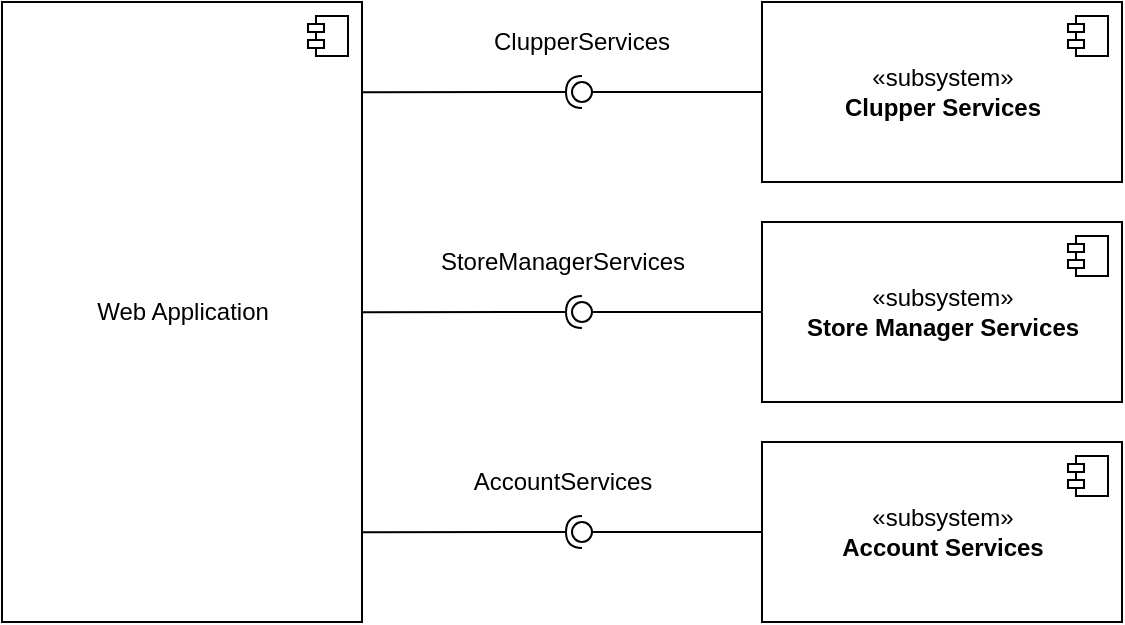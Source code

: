 <mxfile version="14.0.1" type="device"><diagram id="dgsfXtdwmikdNlmFFltT" name="Page-1"><mxGraphModel dx="1133" dy="693" grid="1" gridSize="10" guides="1" tooltips="1" connect="1" arrows="1" fold="1" page="1" pageScale="1" pageWidth="827" pageHeight="1169" math="0" shadow="0"><root><mxCell id="0"/><mxCell id="1" parent="0"/><mxCell id="yC3KopdJXkBTds7Q-X9u-1" value="Web Application" style="html=1;dropTarget=0;" vertex="1" parent="1"><mxGeometry x="160" y="170" width="180" height="310" as="geometry"/></mxCell><mxCell id="yC3KopdJXkBTds7Q-X9u-2" value="" style="shape=module;jettyWidth=8;jettyHeight=4;" vertex="1" parent="yC3KopdJXkBTds7Q-X9u-1"><mxGeometry x="1" width="20" height="20" relative="1" as="geometry"><mxPoint x="-27" y="7" as="offset"/></mxGeometry></mxCell><mxCell id="yC3KopdJXkBTds7Q-X9u-7" value="«subsystem»&lt;br&gt;&lt;b&gt;Clupper Services&lt;/b&gt;" style="html=1;dropTarget=0;" vertex="1" parent="1"><mxGeometry x="540" y="170" width="180" height="90" as="geometry"/></mxCell><mxCell id="yC3KopdJXkBTds7Q-X9u-8" value="" style="shape=module;jettyWidth=8;jettyHeight=4;" vertex="1" parent="yC3KopdJXkBTds7Q-X9u-7"><mxGeometry x="1" width="20" height="20" relative="1" as="geometry"><mxPoint x="-27" y="7" as="offset"/></mxGeometry></mxCell><mxCell id="yC3KopdJXkBTds7Q-X9u-9" value="«subsystem»&lt;br&gt;&lt;b&gt;Store Manager Services&lt;/b&gt;" style="html=1;dropTarget=0;" vertex="1" parent="1"><mxGeometry x="540" y="280" width="180" height="90" as="geometry"/></mxCell><mxCell id="yC3KopdJXkBTds7Q-X9u-10" value="" style="shape=module;jettyWidth=8;jettyHeight=4;" vertex="1" parent="yC3KopdJXkBTds7Q-X9u-9"><mxGeometry x="1" width="20" height="20" relative="1" as="geometry"><mxPoint x="-27" y="7" as="offset"/></mxGeometry></mxCell><mxCell id="yC3KopdJXkBTds7Q-X9u-11" value="«subsystem»&lt;br&gt;&lt;b&gt;Account Services&lt;br&gt;&lt;/b&gt;" style="html=1;dropTarget=0;" vertex="1" parent="1"><mxGeometry x="540" y="390" width="180" height="90" as="geometry"/></mxCell><mxCell id="yC3KopdJXkBTds7Q-X9u-12" value="" style="shape=module;jettyWidth=8;jettyHeight=4;" vertex="1" parent="yC3KopdJXkBTds7Q-X9u-11"><mxGeometry x="1" width="20" height="20" relative="1" as="geometry"><mxPoint x="-27" y="7" as="offset"/></mxGeometry></mxCell><mxCell id="yC3KopdJXkBTds7Q-X9u-17" value="" style="rounded=0;orthogonalLoop=1;jettySize=auto;html=1;endArrow=none;endFill=0;exitX=0;exitY=0.5;exitDx=0;exitDy=0;" edge="1" target="yC3KopdJXkBTds7Q-X9u-19" parent="1" source="yC3KopdJXkBTds7Q-X9u-7"><mxGeometry relative="1" as="geometry"><mxPoint x="430" y="205" as="sourcePoint"/></mxGeometry></mxCell><mxCell id="yC3KopdJXkBTds7Q-X9u-18" value="" style="rounded=0;orthogonalLoop=1;jettySize=auto;html=1;endArrow=halfCircle;endFill=0;endSize=6;strokeWidth=1;exitX=0.999;exitY=0.136;exitDx=0;exitDy=0;exitPerimeter=0;" edge="1" parent="1"><mxGeometry relative="1" as="geometry"><mxPoint x="339.82" y="215.16" as="sourcePoint"/><mxPoint x="450" y="215" as="targetPoint"/></mxGeometry></mxCell><mxCell id="yC3KopdJXkBTds7Q-X9u-19" value="" style="ellipse;whiteSpace=wrap;html=1;fontFamily=Helvetica;fontSize=12;fontColor=#000000;align=center;strokeColor=#000000;fillColor=#ffffff;points=[];aspect=fixed;resizable=0;" vertex="1" parent="1"><mxGeometry x="445" y="210" width="10" height="10" as="geometry"/></mxCell><mxCell id="yC3KopdJXkBTds7Q-X9u-21" value="" style="rounded=0;orthogonalLoop=1;jettySize=auto;html=1;endArrow=none;endFill=0;exitX=0;exitY=0.5;exitDx=0;exitDy=0;" edge="1" parent="1" target="yC3KopdJXkBTds7Q-X9u-23"><mxGeometry relative="1" as="geometry"><mxPoint x="540" y="325" as="sourcePoint"/></mxGeometry></mxCell><mxCell id="yC3KopdJXkBTds7Q-X9u-22" value="" style="rounded=0;orthogonalLoop=1;jettySize=auto;html=1;endArrow=halfCircle;endFill=0;endSize=6;strokeWidth=1;exitX=0.999;exitY=0.136;exitDx=0;exitDy=0;exitPerimeter=0;" edge="1" parent="1"><mxGeometry relative="1" as="geometry"><mxPoint x="339.82" y="325.16" as="sourcePoint"/><mxPoint x="450" y="325" as="targetPoint"/></mxGeometry></mxCell><mxCell id="yC3KopdJXkBTds7Q-X9u-23" value="" style="ellipse;whiteSpace=wrap;html=1;fontFamily=Helvetica;fontSize=12;fontColor=#000000;align=center;strokeColor=#000000;fillColor=#ffffff;points=[];aspect=fixed;resizable=0;" vertex="1" parent="1"><mxGeometry x="445" y="320" width="10" height="10" as="geometry"/></mxCell><mxCell id="yC3KopdJXkBTds7Q-X9u-24" value="" style="rounded=0;orthogonalLoop=1;jettySize=auto;html=1;endArrow=none;endFill=0;exitX=0;exitY=0.5;exitDx=0;exitDy=0;" edge="1" parent="1" target="yC3KopdJXkBTds7Q-X9u-26"><mxGeometry relative="1" as="geometry"><mxPoint x="540" y="435" as="sourcePoint"/></mxGeometry></mxCell><mxCell id="yC3KopdJXkBTds7Q-X9u-25" value="" style="rounded=0;orthogonalLoop=1;jettySize=auto;html=1;endArrow=halfCircle;endFill=0;endSize=6;strokeWidth=1;exitX=0.999;exitY=0.136;exitDx=0;exitDy=0;exitPerimeter=0;" edge="1" parent="1"><mxGeometry relative="1" as="geometry"><mxPoint x="339.82" y="435.16" as="sourcePoint"/><mxPoint x="450" y="435" as="targetPoint"/></mxGeometry></mxCell><mxCell id="yC3KopdJXkBTds7Q-X9u-26" value="" style="ellipse;whiteSpace=wrap;html=1;fontFamily=Helvetica;fontSize=12;fontColor=#000000;align=center;strokeColor=#000000;fillColor=#ffffff;points=[];aspect=fixed;resizable=0;" vertex="1" parent="1"><mxGeometry x="445" y="430" width="10" height="10" as="geometry"/></mxCell><mxCell id="yC3KopdJXkBTds7Q-X9u-27" value="ClupperServices" style="text;html=1;strokeColor=none;fillColor=none;align=center;verticalAlign=middle;whiteSpace=wrap;rounded=0;" vertex="1" parent="1"><mxGeometry x="430" y="180" width="40" height="20" as="geometry"/></mxCell><mxCell id="yC3KopdJXkBTds7Q-X9u-28" value="StoreManagerServices" style="text;html=1;align=center;verticalAlign=middle;resizable=0;points=[];autosize=1;" vertex="1" parent="1"><mxGeometry x="370" y="290" width="140" height="20" as="geometry"/></mxCell><mxCell id="yC3KopdJXkBTds7Q-X9u-31" value="AccountServices" style="text;html=1;align=center;verticalAlign=middle;resizable=0;points=[];autosize=1;" vertex="1" parent="1"><mxGeometry x="385" y="400" width="110" height="20" as="geometry"/></mxCell></root></mxGraphModel></diagram></mxfile>